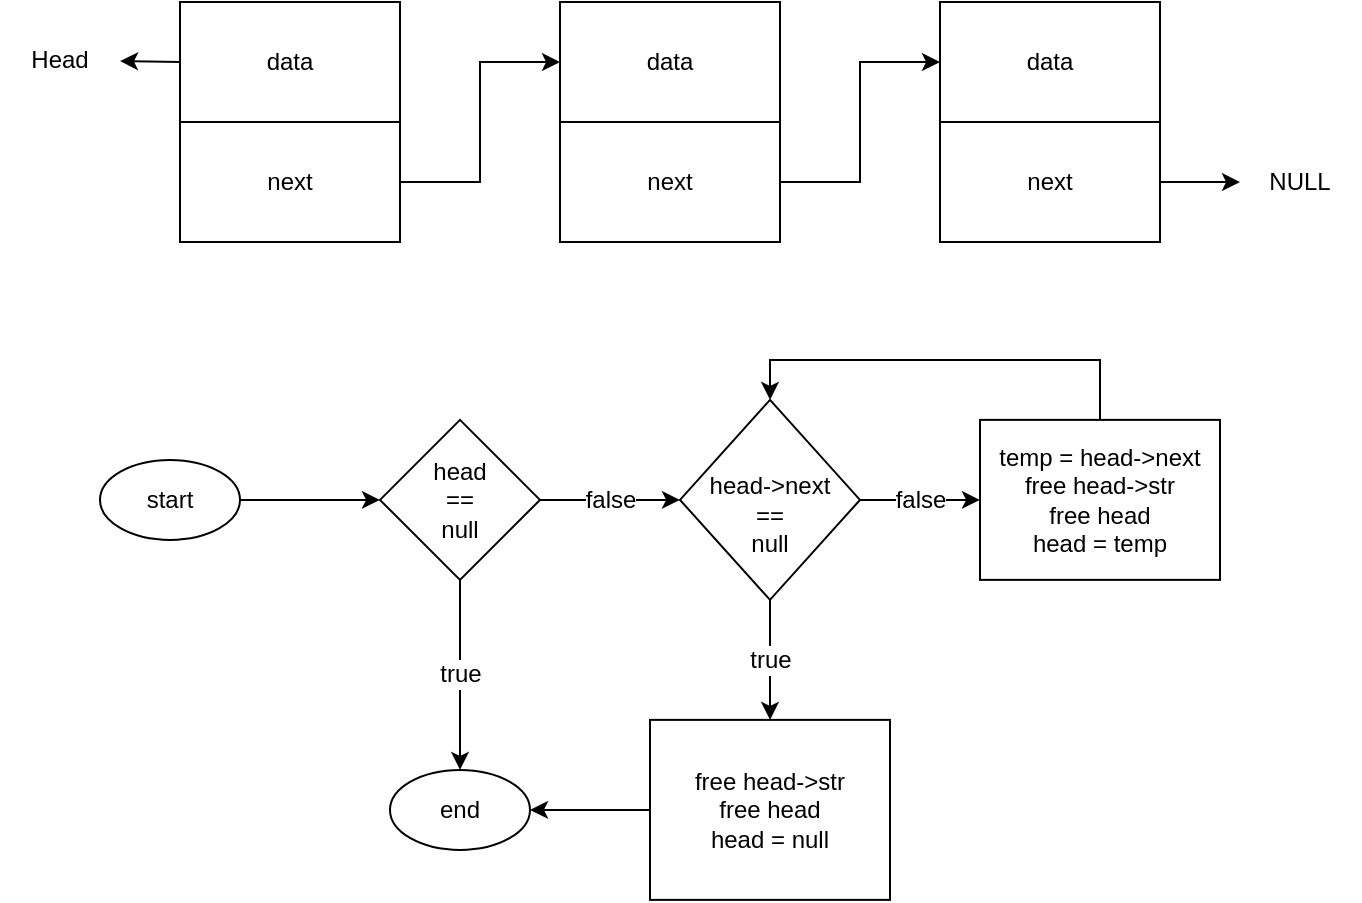 <mxfile version="21.6.9" type="github">
  <diagram name="Page-1" id="H5eP8Q7SJC7XDLgz5FSi">
    <mxGraphModel dx="908" dy="664" grid="1" gridSize="10" guides="1" tooltips="1" connect="1" arrows="1" fold="1" page="1" pageScale="1" pageWidth="850" pageHeight="1100" math="0" shadow="0">
      <root>
        <mxCell id="0" />
        <mxCell id="1" parent="0" />
        <mxCell id="j4u0opRWyv02rOqWnyuJ-2" style="edgeStyle=orthogonalEdgeStyle;rounded=0;orthogonalLoop=1;jettySize=auto;html=1;exitX=1;exitY=0.5;exitDx=0;exitDy=0;entryX=0;entryY=0.5;entryDx=0;entryDy=0;" edge="1" parent="1" source="j4u0opRWyv02rOqWnyuJ-3" target="j4u0opRWyv02rOqWnyuJ-7">
          <mxGeometry relative="1" as="geometry" />
        </mxCell>
        <mxCell id="j4u0opRWyv02rOqWnyuJ-3" value="next" style="rounded=0;whiteSpace=wrap;html=1;" vertex="1" parent="1">
          <mxGeometry x="140" y="181" width="110" height="60" as="geometry" />
        </mxCell>
        <mxCell id="j4u0opRWyv02rOqWnyuJ-4" value="data" style="rounded=0;whiteSpace=wrap;html=1;" vertex="1" parent="1">
          <mxGeometry x="140" y="121" width="110" height="60" as="geometry" />
        </mxCell>
        <mxCell id="j4u0opRWyv02rOqWnyuJ-5" style="edgeStyle=orthogonalEdgeStyle;rounded=0;orthogonalLoop=1;jettySize=auto;html=1;exitX=1;exitY=0.5;exitDx=0;exitDy=0;entryX=0;entryY=0.5;entryDx=0;entryDy=0;" edge="1" parent="1" source="j4u0opRWyv02rOqWnyuJ-6" target="j4u0opRWyv02rOqWnyuJ-10">
          <mxGeometry relative="1" as="geometry" />
        </mxCell>
        <mxCell id="j4u0opRWyv02rOqWnyuJ-6" value="next" style="rounded=0;whiteSpace=wrap;html=1;" vertex="1" parent="1">
          <mxGeometry x="330" y="181" width="110" height="60" as="geometry" />
        </mxCell>
        <mxCell id="j4u0opRWyv02rOqWnyuJ-7" value="data" style="rounded=0;whiteSpace=wrap;html=1;" vertex="1" parent="1">
          <mxGeometry x="330" y="121" width="110" height="60" as="geometry" />
        </mxCell>
        <mxCell id="j4u0opRWyv02rOqWnyuJ-8" style="edgeStyle=orthogonalEdgeStyle;rounded=0;orthogonalLoop=1;jettySize=auto;html=1;exitX=1;exitY=0.5;exitDx=0;exitDy=0;" edge="1" parent="1" source="j4u0opRWyv02rOqWnyuJ-9" target="j4u0opRWyv02rOqWnyuJ-11">
          <mxGeometry relative="1" as="geometry">
            <mxPoint x="700" y="211" as="targetPoint" />
          </mxGeometry>
        </mxCell>
        <mxCell id="j4u0opRWyv02rOqWnyuJ-9" value="next" style="rounded=0;whiteSpace=wrap;html=1;" vertex="1" parent="1">
          <mxGeometry x="520" y="181" width="110" height="60" as="geometry" />
        </mxCell>
        <mxCell id="j4u0opRWyv02rOqWnyuJ-10" value="data" style="rounded=0;whiteSpace=wrap;html=1;" vertex="1" parent="1">
          <mxGeometry x="520" y="121" width="110" height="60" as="geometry" />
        </mxCell>
        <mxCell id="j4u0opRWyv02rOqWnyuJ-11" value="NULL" style="text;html=1;strokeColor=none;fillColor=none;align=center;verticalAlign=middle;whiteSpace=wrap;rounded=0;" vertex="1" parent="1">
          <mxGeometry x="670" y="196" width="60" height="30" as="geometry" />
        </mxCell>
        <mxCell id="j4u0opRWyv02rOqWnyuJ-12" value="" style="endArrow=classic;html=1;rounded=0;exitX=0;exitY=0.5;exitDx=0;exitDy=0;" edge="1" parent="1" source="j4u0opRWyv02rOqWnyuJ-4" target="j4u0opRWyv02rOqWnyuJ-13">
          <mxGeometry width="50" height="50" relative="1" as="geometry">
            <mxPoint x="380" y="270" as="sourcePoint" />
            <mxPoint x="80" y="150" as="targetPoint" />
          </mxGeometry>
        </mxCell>
        <mxCell id="j4u0opRWyv02rOqWnyuJ-13" value="Head" style="text;html=1;strokeColor=none;fillColor=none;align=center;verticalAlign=middle;whiteSpace=wrap;rounded=0;" vertex="1" parent="1">
          <mxGeometry x="50" y="135" width="60" height="30" as="geometry" />
        </mxCell>
        <mxCell id="j4u0opRWyv02rOqWnyuJ-25" value="false" style="edgeStyle=orthogonalEdgeStyle;rounded=0;orthogonalLoop=1;jettySize=auto;html=1;exitX=1;exitY=0.5;exitDx=0;exitDy=0;entryX=0;entryY=0.5;entryDx=0;entryDy=0;fontSize=12;" edge="1" parent="1" source="j4u0opRWyv02rOqWnyuJ-16" target="j4u0opRWyv02rOqWnyuJ-20">
          <mxGeometry relative="1" as="geometry">
            <mxPoint x="390" y="369.94" as="targetPoint" />
          </mxGeometry>
        </mxCell>
        <mxCell id="j4u0opRWyv02rOqWnyuJ-53" value="true" style="edgeStyle=orthogonalEdgeStyle;rounded=0;orthogonalLoop=1;jettySize=auto;html=1;exitX=0.5;exitY=1;exitDx=0;exitDy=0;entryX=0.5;entryY=0;entryDx=0;entryDy=0;fontSize=12;" edge="1" parent="1" source="j4u0opRWyv02rOqWnyuJ-16" target="j4u0opRWyv02rOqWnyuJ-30">
          <mxGeometry relative="1" as="geometry" />
        </mxCell>
        <mxCell id="j4u0opRWyv02rOqWnyuJ-16" value="head&lt;br&gt;==&lt;br&gt;null" style="rhombus;whiteSpace=wrap;html=1;" vertex="1" parent="1">
          <mxGeometry x="240" y="329.94" width="80" height="80" as="geometry" />
        </mxCell>
        <mxCell id="j4u0opRWyv02rOqWnyuJ-24" style="edgeStyle=orthogonalEdgeStyle;rounded=0;orthogonalLoop=1;jettySize=auto;html=1;exitX=1;exitY=0.5;exitDx=0;exitDy=0;entryX=0;entryY=0.5;entryDx=0;entryDy=0;" edge="1" parent="1" source="j4u0opRWyv02rOqWnyuJ-17" target="j4u0opRWyv02rOqWnyuJ-16">
          <mxGeometry relative="1" as="geometry" />
        </mxCell>
        <mxCell id="j4u0opRWyv02rOqWnyuJ-17" value="start" style="ellipse;whiteSpace=wrap;html=1;" vertex="1" parent="1">
          <mxGeometry x="100" y="349.94" width="70" height="40" as="geometry" />
        </mxCell>
        <mxCell id="j4u0opRWyv02rOqWnyuJ-28" value="true" style="edgeStyle=orthogonalEdgeStyle;rounded=0;orthogonalLoop=1;jettySize=auto;html=1;exitX=0.5;exitY=1;exitDx=0;exitDy=0;fontSize=12;" edge="1" parent="1" source="j4u0opRWyv02rOqWnyuJ-20" target="j4u0opRWyv02rOqWnyuJ-21">
          <mxGeometry relative="1" as="geometry" />
        </mxCell>
        <mxCell id="j4u0opRWyv02rOqWnyuJ-54" value="false" style="edgeStyle=orthogonalEdgeStyle;rounded=0;orthogonalLoop=1;jettySize=auto;html=1;exitX=1;exitY=0.5;exitDx=0;exitDy=0;entryX=0;entryY=0.5;entryDx=0;entryDy=0;fontSize=12;" edge="1" parent="1" source="j4u0opRWyv02rOqWnyuJ-20" target="j4u0opRWyv02rOqWnyuJ-23">
          <mxGeometry relative="1" as="geometry" />
        </mxCell>
        <mxCell id="j4u0opRWyv02rOqWnyuJ-20" value="&lt;br&gt;head-&amp;gt;next&lt;br&gt;==&lt;br&gt;null" style="rhombus;whiteSpace=wrap;html=1;" vertex="1" parent="1">
          <mxGeometry x="390" y="319.94" width="90" height="100" as="geometry" />
        </mxCell>
        <mxCell id="j4u0opRWyv02rOqWnyuJ-31" style="edgeStyle=orthogonalEdgeStyle;rounded=0;orthogonalLoop=1;jettySize=auto;html=1;exitX=0;exitY=0.5;exitDx=0;exitDy=0;entryX=1;entryY=0.5;entryDx=0;entryDy=0;" edge="1" parent="1" source="j4u0opRWyv02rOqWnyuJ-21" target="j4u0opRWyv02rOqWnyuJ-30">
          <mxGeometry relative="1" as="geometry" />
        </mxCell>
        <mxCell id="j4u0opRWyv02rOqWnyuJ-21" value="free head-&amp;gt;str&lt;br&gt;free head&lt;br&gt;head = null" style="rounded=0;whiteSpace=wrap;html=1;" vertex="1" parent="1">
          <mxGeometry x="375" y="479.94" width="120" height="90" as="geometry" />
        </mxCell>
        <mxCell id="j4u0opRWyv02rOqWnyuJ-56" style="edgeStyle=orthogonalEdgeStyle;rounded=0;orthogonalLoop=1;jettySize=auto;html=1;exitX=0.5;exitY=0;exitDx=0;exitDy=0;entryX=0.5;entryY=0;entryDx=0;entryDy=0;" edge="1" parent="1" source="j4u0opRWyv02rOqWnyuJ-23" target="j4u0opRWyv02rOqWnyuJ-20">
          <mxGeometry relative="1" as="geometry">
            <Array as="points">
              <mxPoint x="600" y="299.94" />
              <mxPoint x="435" y="299.94" />
            </Array>
          </mxGeometry>
        </mxCell>
        <mxCell id="j4u0opRWyv02rOqWnyuJ-23" value="temp = head-&amp;gt;next&lt;br&gt;free head-&amp;gt;str&lt;br&gt;free head&lt;br&gt;head = temp" style="rounded=0;whiteSpace=wrap;html=1;" vertex="1" parent="1">
          <mxGeometry x="540" y="329.94" width="120" height="80" as="geometry" />
        </mxCell>
        <mxCell id="j4u0opRWyv02rOqWnyuJ-30" value="end" style="ellipse;whiteSpace=wrap;html=1;" vertex="1" parent="1">
          <mxGeometry x="245" y="504.94" width="70" height="40" as="geometry" />
        </mxCell>
      </root>
    </mxGraphModel>
  </diagram>
</mxfile>
